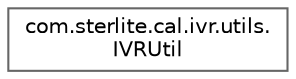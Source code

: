 digraph "Graphical Class Hierarchy"
{
 // LATEX_PDF_SIZE
  bgcolor="transparent";
  edge [fontname=Helvetica,fontsize=10,labelfontname=Helvetica,labelfontsize=10];
  node [fontname=Helvetica,fontsize=10,shape=box,height=0.2,width=0.4];
  rankdir="LR";
  Node0 [id="Node000000",label="com.sterlite.cal.ivr.utils.\lIVRUtil",height=0.2,width=0.4,color="grey40", fillcolor="white", style="filled",URL="$classcom_1_1sterlite_1_1cal_1_1ivr_1_1utils_1_1_i_v_r_util.html",tooltip=" "];
}
